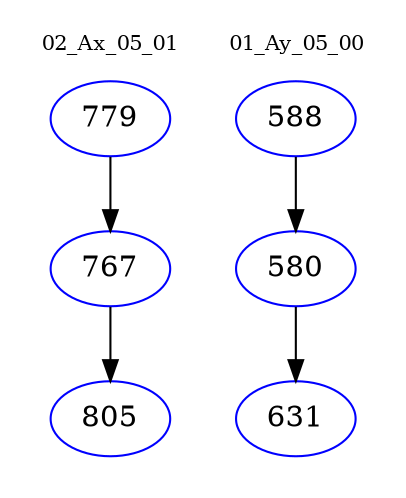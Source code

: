 digraph{
subgraph cluster_0 {
color = white
label = "02_Ax_05_01";
fontsize=10;
T0_779 [label="779", color="blue"]
T0_779 -> T0_767 [color="black"]
T0_767 [label="767", color="blue"]
T0_767 -> T0_805 [color="black"]
T0_805 [label="805", color="blue"]
}
subgraph cluster_1 {
color = white
label = "01_Ay_05_00";
fontsize=10;
T1_588 [label="588", color="blue"]
T1_588 -> T1_580 [color="black"]
T1_580 [label="580", color="blue"]
T1_580 -> T1_631 [color="black"]
T1_631 [label="631", color="blue"]
}
}
